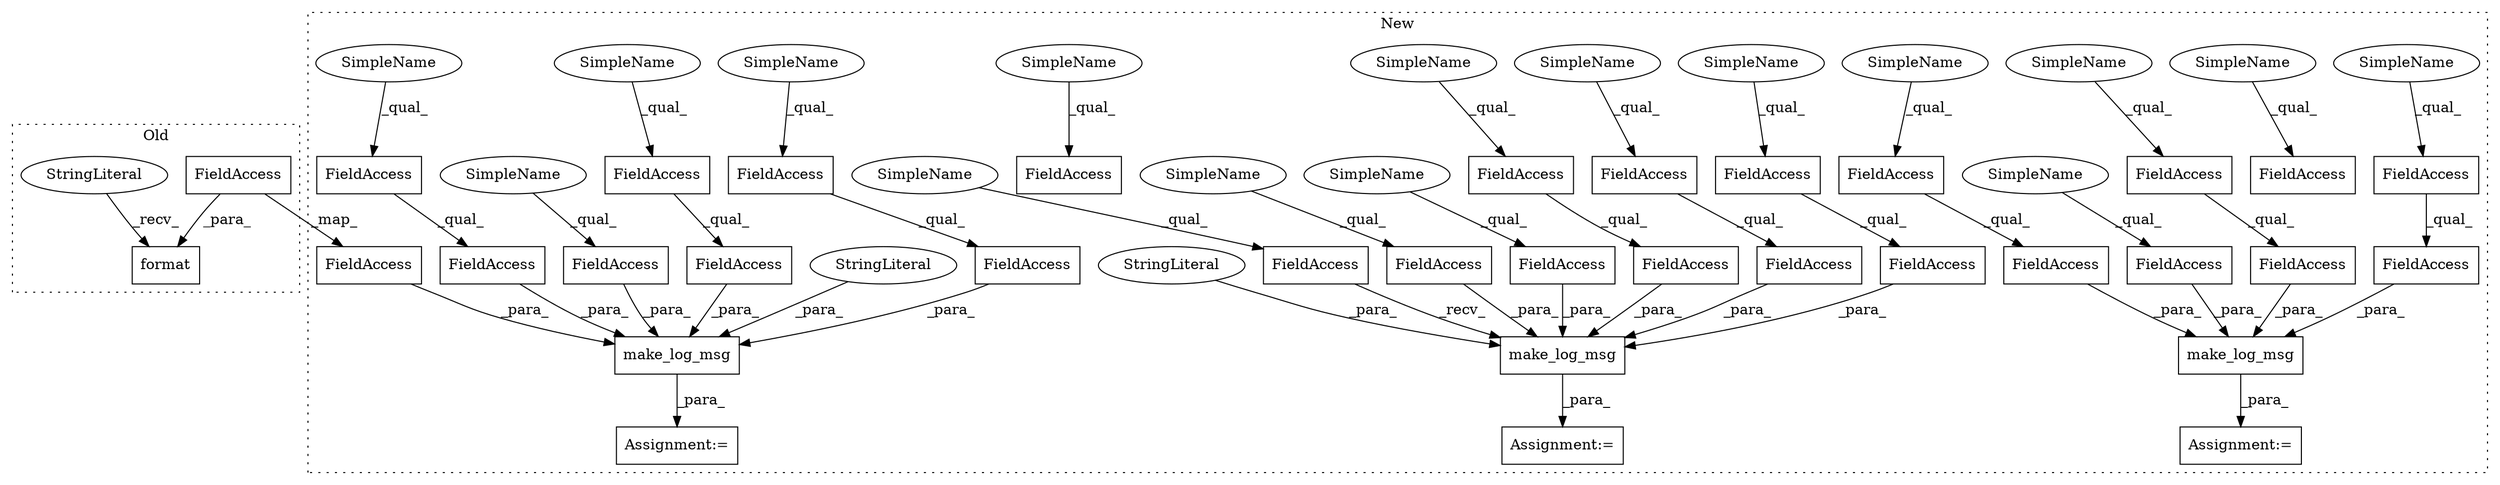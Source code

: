 digraph G {
subgraph cluster0 {
1 [label="format" a="32" s="2228,2249" l="7,1" shape="box"];
7 [label="StringLiteral" a="45" s="2204" l="23" shape="ellipse"];
36 [label="FieldAccess" a="22" s="2235" l="14" shape="box"];
label = "Old";
style="dotted";
}
subgraph cluster1 {
2 [label="make_log_msg" a="32" s="5930,6054" l="13,1" shape="box"];
3 [label="FieldAccess" a="22" s="5985" l="14" shape="box"];
4 [label="FieldAccess" a="22" s="6030" l="24" shape="box"];
5 [label="StringLiteral" a="45" s="6017" l="12" shape="ellipse"];
6 [label="Assignment:=" a="7" s="5916" l="1" shape="box"];
8 [label="FieldAccess" a="22" s="6030" l="12" shape="box"];
9 [label="FieldAccess" a="22" s="5964" l="20" shape="box"];
10 [label="FieldAccess" a="22" s="5964" l="12" shape="box"];
11 [label="FieldAccess" a="22" s="5943" l="20" shape="box"];
12 [label="FieldAccess" a="22" s="5943" l="12" shape="box"];
13 [label="FieldAccess" a="22" s="2333" l="12" shape="box"];
14 [label="FieldAccess" a="22" s="2303" l="16" shape="box"];
15 [label="make_log_msg" a="32" s="2234,2357" l="13,1" shape="box"];
16 [label="FieldAccess" a="22" s="2333" l="24" shape="box"];
17 [label="FieldAccess" a="22" s="2247" l="19" shape="box"];
18 [label="FieldAccess" a="22" s="2267" l="20" shape="box"];
19 [label="FieldAccess" a="22" s="2364" l="12" shape="box"];
20 [label="FieldAccess" a="22" s="6061" l="12" shape="box"];
21 [label="FieldAccess" a="22" s="2247" l="12" shape="box"];
22 [label="FieldAccess" a="22" s="2267" l="12" shape="box"];
23 [label="Assignment:=" a="7" s="2220" l="1" shape="box"];
24 [label="FieldAccess" a="22" s="4391" l="16" shape="box"];
25 [label="make_log_msg" a="32" s="4321,4436" l="13,1" shape="box"];
26 [label="FieldAccess" a="22" s="4334" l="20" shape="box"];
27 [label="FieldAccess" a="22" s="4355" l="12" shape="box"];
28 [label="FieldAccess" a="22" s="4355" l="20" shape="box"];
29 [label="FieldAccess" a="22" s="6000" l="16" shape="box"];
30 [label="FieldAccess" a="22" s="4412" l="12" shape="box"];
31 [label="FieldAccess" a="22" s="5917" l="12" shape="box"];
32 [label="FieldAccess" a="22" s="4334" l="12" shape="box"];
33 [label="Assignment:=" a="7" s="4307" l="1" shape="box"];
34 [label="StringLiteral" a="45" s="2320" l="12" shape="ellipse"];
35 [label="FieldAccess" a="22" s="2288" l="14" shape="box"];
37 [label="FieldAccess" a="22" s="4412" l="24" shape="box"];
38 [label="SimpleName" a="42" s="4412" l="4" shape="ellipse"];
39 [label="SimpleName" a="42" s="6061" l="4" shape="ellipse"];
40 [label="SimpleName" a="42" s="5964" l="4" shape="ellipse"];
41 [label="SimpleName" a="42" s="4391" l="4" shape="ellipse"];
42 [label="SimpleName" a="42" s="2247" l="4" shape="ellipse"];
43 [label="SimpleName" a="42" s="4355" l="4" shape="ellipse"];
44 [label="SimpleName" a="42" s="6000" l="4" shape="ellipse"];
45 [label="SimpleName" a="42" s="5917" l="4" shape="ellipse"];
46 [label="SimpleName" a="42" s="2303" l="4" shape="ellipse"];
47 [label="SimpleName" a="42" s="2333" l="4" shape="ellipse"];
48 [label="SimpleName" a="42" s="2364" l="4" shape="ellipse"];
49 [label="SimpleName" a="42" s="5943" l="4" shape="ellipse"];
50 [label="SimpleName" a="42" s="6030" l="4" shape="ellipse"];
51 [label="SimpleName" a="42" s="5985" l="4" shape="ellipse"];
52 [label="SimpleName" a="42" s="2267" l="4" shape="ellipse"];
53 [label="SimpleName" a="42" s="4334" l="4" shape="ellipse"];
label = "New";
style="dotted";
}
2 -> 6 [label="_para_"];
3 -> 2 [label="_para_"];
4 -> 2 [label="_para_"];
5 -> 2 [label="_para_"];
7 -> 1 [label="_recv_"];
8 -> 4 [label="_qual_"];
9 -> 2 [label="_para_"];
10 -> 9 [label="_qual_"];
11 -> 2 [label="_para_"];
12 -> 11 [label="_qual_"];
13 -> 16 [label="_qual_"];
14 -> 15 [label="_para_"];
15 -> 23 [label="_para_"];
16 -> 15 [label="_para_"];
17 -> 15 [label="_para_"];
18 -> 15 [label="_para_"];
21 -> 17 [label="_qual_"];
22 -> 18 [label="_qual_"];
24 -> 25 [label="_para_"];
25 -> 33 [label="_para_"];
26 -> 25 [label="_para_"];
27 -> 28 [label="_qual_"];
28 -> 25 [label="_para_"];
29 -> 2 [label="_para_"];
30 -> 37 [label="_qual_"];
31 -> 2 [label="_recv_"];
32 -> 26 [label="_qual_"];
34 -> 15 [label="_para_"];
35 -> 15 [label="_para_"];
36 -> 35 [label="_map_"];
36 -> 1 [label="_para_"];
37 -> 25 [label="_para_"];
38 -> 30 [label="_qual_"];
39 -> 20 [label="_qual_"];
40 -> 10 [label="_qual_"];
41 -> 24 [label="_qual_"];
42 -> 21 [label="_qual_"];
43 -> 27 [label="_qual_"];
44 -> 29 [label="_qual_"];
45 -> 31 [label="_qual_"];
46 -> 14 [label="_qual_"];
47 -> 13 [label="_qual_"];
48 -> 19 [label="_qual_"];
49 -> 12 [label="_qual_"];
50 -> 8 [label="_qual_"];
51 -> 3 [label="_qual_"];
52 -> 22 [label="_qual_"];
53 -> 32 [label="_qual_"];
}